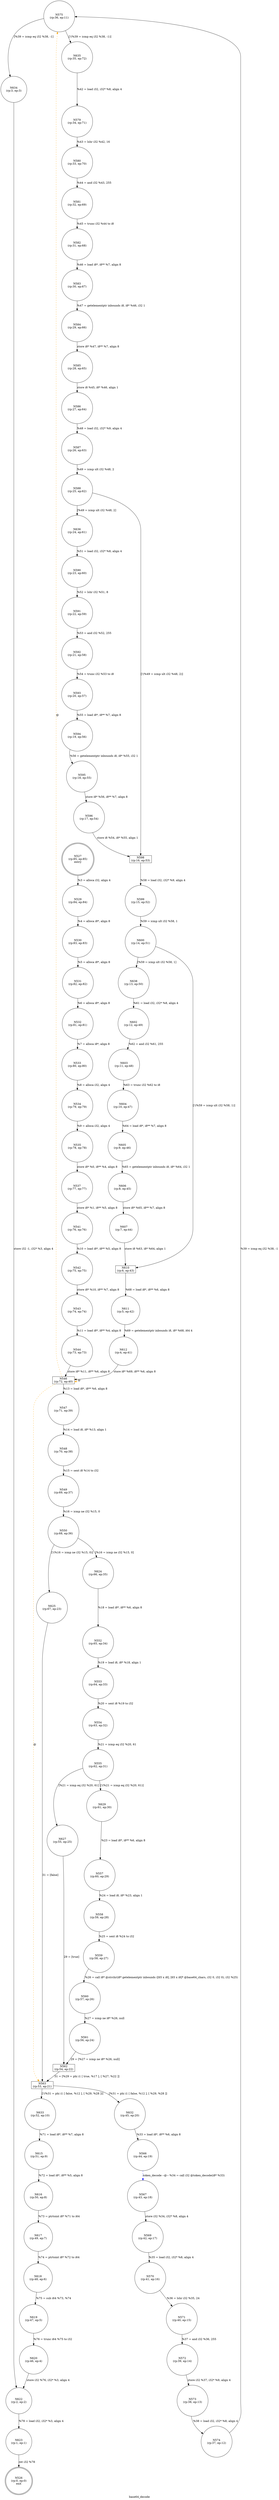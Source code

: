 digraph base64_decode {
label="base64_decode"
526 [label="N526\n(rp:0, ep:0)\nexit", shape="doublecircle"]
527 [label="N527\n(rp:85, ep:85)\nentry", shape="doublecircle"]
527 -> 529 [label="%3 = alloca i32, align 4"]
529 [label="N529\n(rp:84, ep:84)", shape="circle"]
529 -> 530 [label="%4 = alloca i8*, align 8"]
530 [label="N530\n(rp:83, ep:83)", shape="circle"]
530 -> 531 [label="%5 = alloca i8*, align 8"]
531 [label="N531\n(rp:82, ep:82)", shape="circle"]
531 -> 532 [label="%6 = alloca i8*, align 8"]
532 [label="N532\n(rp:81, ep:81)", shape="circle"]
532 -> 533 [label="%7 = alloca i8*, align 8"]
533 [label="N533\n(rp:80, ep:80)", shape="circle"]
533 -> 534 [label="%8 = alloca i32, align 4"]
534 [label="N534\n(rp:79, ep:79)", shape="circle"]
534 -> 535 [label="%9 = alloca i32, align 4"]
535 [label="N535\n(rp:78, ep:78)", shape="circle"]
535 -> 537 [label="store i8* %0, i8** %4, align 8"]
537 [label="N537\n(rp:77, ep:77)", shape="circle"]
537 -> 541 [label="store i8* %1, i8** %5, align 8"]
541 [label="N541\n(rp:76, ep:76)", shape="circle"]
541 -> 542 [label="%10 = load i8*, i8** %5, align 8"]
542 [label="N542\n(rp:75, ep:75)", shape="circle"]
542 -> 543 [label="store i8* %10, i8** %7, align 8"]
543 [label="N543\n(rp:74, ep:74)", shape="circle"]
543 -> 544 [label="%11 = load i8*, i8** %4, align 8"]
544 [label="N544\n(rp:73, ep:73)", shape="circle"]
544 -> 546 [label="store i8* %11, i8** %6, align 8"]
546 [label="N546\n(rp:72, ep:40)", shape="box"]
546 -> 547 [label="%13 = load i8*, i8** %6, align 8"]
546 -> 546 [label="@", style="dashed", color="orange"]
546 -> 563 [label="@", style="dashed", color="orange"]
546 -> 575 [label="@", style="dashed", color="orange"]
547 [label="N547\n(rp:71, ep:39)", shape="circle"]
547 -> 548 [label="%14 = load i8, i8* %13, align 1"]
548 [label="N548\n(rp:70, ep:38)", shape="circle"]
548 -> 549 [label="%15 = sext i8 %14 to i32"]
549 [label="N549\n(rp:69, ep:37)", shape="circle"]
549 -> 550 [label="%16 = icmp ne i32 %15, 0"]
550 [label="N550\n(rp:68, ep:36)", shape="circle"]
550 -> 624 [label="[%16 = icmp ne i32 %15, 0]"]
550 -> 625 [label="[!(%16 = icmp ne i32 %15, 0)]"]
552 [label="N552\n(rp:65, ep:34)", shape="circle"]
552 -> 553 [label="%19 = load i8, i8* %18, align 1"]
553 [label="N553\n(rp:64, ep:33)", shape="circle"]
553 -> 554 [label="%20 = sext i8 %19 to i32"]
554 [label="N554\n(rp:63, ep:32)", shape="circle"]
554 -> 555 [label="%21 = icmp eq i32 %20, 61"]
555 [label="N555\n(rp:62, ep:31)", shape="circle"]
555 -> 627 [label="[%21 = icmp eq i32 %20, 61]"]
555 -> 629 [label="[!(%21 = icmp eq i32 %20, 61)]"]
557 [label="N557\n(rp:60, ep:29)", shape="circle"]
557 -> 558 [label="%24 = load i8, i8* %23, align 1"]
558 [label="N558\n(rp:59, ep:28)", shape="circle"]
558 -> 559 [label="%25 = sext i8 %24 to i32"]
559 [label="N559\n(rp:58, ep:27)", shape="circle"]
559 -> 560 [label="%26 = call i8* @strchr(i8* getelementptr inbounds ([65 x i8], [65 x i8]* @base64_chars, i32 0, i32 0), i32 %25)"]
560 [label="N560\n(rp:57, ep:26)", shape="circle"]
560 -> 561 [label="%27 = icmp ne i8* %26, null"]
561 [label="N561\n(rp:56, ep:24)", shape="circle"]
561 -> 562 [label="29 = [%27 = icmp ne i8* %26, null]"]
562 [label="N562\n(rp:54, ep:22)", shape="box"]
562 -> 563 [label="31 = [%29 = phi i1 [ true, %17 ], [ %27, %22 ]]"]
563 [label="N563\n(rp:53, ep:21)", shape="box"]
563 -> 632 [label="[%31 = phi i1 [ false, %12 ], [ %29, %28 ]]"]
563 -> 633 [label="[!(%31 = phi i1 [ false, %12 ], [ %29, %28 ])]"]
566 [label="N566\n(rp:44, ep:19)", shape="circle"]
566 -> 567 [label="token_decode --@-- %34 = call i32 @token_decode(i8* %33)", style="dashed", color="blue"]
567 [label="N567\n(rp:43, ep:18)", shape="circle"]
567 -> 569 [label="store i32 %34, i32* %8, align 4"]
569 [label="N569\n(rp:42, ep:17)", shape="circle"]
569 -> 570 [label="%35 = load i32, i32* %8, align 4"]
570 [label="N570\n(rp:41, ep:16)", shape="circle"]
570 -> 571 [label="%36 = lshr i32 %35, 24"]
571 [label="N571\n(rp:40, ep:15)", shape="circle"]
571 -> 572 [label="%37 = and i32 %36, 255"]
572 [label="N572\n(rp:39, ep:14)", shape="circle"]
572 -> 573 [label="store i32 %37, i32* %9, align 4"]
573 [label="N573\n(rp:38, ep:13)", shape="circle"]
573 -> 574 [label="%38 = load i32, i32* %8, align 4"]
574 [label="N574\n(rp:37, ep:12)", shape="circle"]
574 -> 575 [label="%39 = icmp eq i32 %38, -1"]
575 [label="N575\n(rp:36, ep:11)", shape="circle"]
575 -> 634 [label="[%39 = icmp eq i32 %38, -1]"]
575 -> 635 [label="[!(%39 = icmp eq i32 %38, -1)]"]
579 [label="N579\n(rp:34, ep:71)", shape="circle"]
579 -> 580 [label="%43 = lshr i32 %42, 16"]
580 [label="N580\n(rp:33, ep:70)", shape="circle"]
580 -> 581 [label="%44 = and i32 %43, 255"]
581 [label="N581\n(rp:32, ep:69)", shape="circle"]
581 -> 582 [label="%45 = trunc i32 %44 to i8"]
582 [label="N582\n(rp:31, ep:68)", shape="circle"]
582 -> 583 [label="%46 = load i8*, i8** %7, align 8"]
583 [label="N583\n(rp:30, ep:67)", shape="circle"]
583 -> 584 [label="%47 = getelementptr inbounds i8, i8* %46, i32 1"]
584 [label="N584\n(rp:29, ep:66)", shape="circle"]
584 -> 585 [label="store i8* %47, i8** %7, align 8"]
585 [label="N585\n(rp:28, ep:65)", shape="circle"]
585 -> 586 [label="store i8 %45, i8* %46, align 1"]
586 [label="N586\n(rp:27, ep:64)", shape="circle"]
586 -> 587 [label="%48 = load i32, i32* %9, align 4"]
587 [label="N587\n(rp:26, ep:63)", shape="circle"]
587 -> 588 [label="%49 = icmp ult i32 %48, 2"]
588 [label="N588\n(rp:25, ep:62)", shape="circle"]
588 -> 636 [label="[%49 = icmp ult i32 %48, 2]"]
588 -> 598 [label="[!(%49 = icmp ult i32 %48, 2)]"]
590 [label="N590\n(rp:23, ep:60)", shape="circle"]
590 -> 591 [label="%52 = lshr i32 %51, 8"]
591 [label="N591\n(rp:22, ep:59)", shape="circle"]
591 -> 592 [label="%53 = and i32 %52, 255"]
592 [label="N592\n(rp:21, ep:58)", shape="circle"]
592 -> 593 [label="%54 = trunc i32 %53 to i8"]
593 [label="N593\n(rp:20, ep:57)", shape="circle"]
593 -> 594 [label="%55 = load i8*, i8** %7, align 8"]
594 [label="N594\n(rp:19, ep:56)", shape="circle"]
594 -> 595 [label="%56 = getelementptr inbounds i8, i8* %55, i32 1"]
595 [label="N595\n(rp:18, ep:55)", shape="circle"]
595 -> 596 [label="store i8* %56, i8** %7, align 8"]
596 [label="N596\n(rp:17, ep:54)", shape="circle"]
596 -> 598 [label="store i8 %54, i8* %55, align 1"]
598 [label="N598\n(rp:16, ep:53)", shape="box"]
598 -> 599 [label="%58 = load i32, i32* %9, align 4"]
599 [label="N599\n(rp:15, ep:52)", shape="circle"]
599 -> 600 [label="%59 = icmp ult i32 %58, 1"]
600 [label="N600\n(rp:14, ep:51)", shape="circle"]
600 -> 638 [label="[%59 = icmp ult i32 %58, 1]"]
600 -> 610 [label="[!(%59 = icmp ult i32 %58, 1)]"]
602 [label="N602\n(rp:12, ep:49)", shape="circle"]
602 -> 603 [label="%62 = and i32 %61, 255"]
603 [label="N603\n(rp:11, ep:48)", shape="circle"]
603 -> 604 [label="%63 = trunc i32 %62 to i8"]
604 [label="N604\n(rp:10, ep:47)", shape="circle"]
604 -> 605 [label="%64 = load i8*, i8** %7, align 8"]
605 [label="N605\n(rp:9, ep:46)", shape="circle"]
605 -> 606 [label="%65 = getelementptr inbounds i8, i8* %64, i32 1"]
606 [label="N606\n(rp:8, ep:45)", shape="circle"]
606 -> 607 [label="store i8* %65, i8** %7, align 8"]
607 [label="N607\n(rp:7, ep:44)", shape="circle"]
607 -> 610 [label="store i8 %63, i8* %64, align 1"]
610 [label="N610\n(rp:6, ep:43)", shape="box"]
610 -> 611 [label="%68 = load i8*, i8** %6, align 8"]
611 [label="N611\n(rp:5, ep:42)", shape="circle"]
611 -> 612 [label="%69 = getelementptr inbounds i8, i8* %68, i64 4"]
612 [label="N612\n(rp:4, ep:41)", shape="circle"]
612 -> 546 [label="store i8* %69, i8** %6, align 8"]
615 [label="N615\n(rp:51, ep:9)", shape="circle"]
615 -> 616 [label="%72 = load i8*, i8** %5, align 8"]
616 [label="N616\n(rp:50, ep:8)", shape="circle"]
616 -> 617 [label="%73 = ptrtoint i8* %71 to i64"]
617 [label="N617\n(rp:49, ep:7)", shape="circle"]
617 -> 618 [label="%74 = ptrtoint i8* %72 to i64"]
618 [label="N618\n(rp:48, ep:6)", shape="circle"]
618 -> 619 [label="%75 = sub i64 %73, %74"]
619 [label="N619\n(rp:47, ep:5)", shape="circle"]
619 -> 620 [label="%76 = trunc i64 %75 to i32"]
620 [label="N620\n(rp:46, ep:4)", shape="circle"]
620 -> 622 [label="store i32 %76, i32* %3, align 4"]
622 [label="N622\n(rp:2, ep:2)", shape="circle"]
622 -> 623 [label="%78 = load i32, i32* %3, align 4"]
623 [label="N623\n(rp:1, ep:1)", shape="circle"]
623 -> 526 [label="ret i32 %78"]
624 [label="N624\n(rp:66, ep:35)", shape="circle"]
624 -> 552 [label="%18 = load i8*, i8** %6, align 8"]
625 [label="N625\n(rp:67, ep:23)", shape="circle"]
625 -> 563 [label="31 = [false]"]
627 [label="N627\n(rp:55, ep:25)", shape="circle"]
627 -> 562 [label="29 = [true]"]
629 [label="N629\n(rp:61, ep:30)", shape="circle"]
629 -> 557 [label="%23 = load i8*, i8** %6, align 8"]
632 [label="N632\n(rp:45, ep:20)", shape="circle"]
632 -> 566 [label="%33 = load i8*, i8** %6, align 8"]
633 [label="N633\n(rp:52, ep:10)", shape="circle"]
633 -> 615 [label="%71 = load i8*, i8** %7, align 8"]
634 [label="N634\n(rp:3, ep:3)", shape="circle"]
634 -> 622 [label="store i32 -1, i32* %3, align 4"]
635 [label="N635\n(rp:35, ep:72)", shape="circle"]
635 -> 579 [label="%42 = load i32, i32* %8, align 4"]
636 [label="N636\n(rp:24, ep:61)", shape="circle"]
636 -> 590 [label="%51 = load i32, i32* %8, align 4"]
638 [label="N638\n(rp:13, ep:50)", shape="circle"]
638 -> 602 [label="%61 = load i32, i32* %8, align 4"]
}
